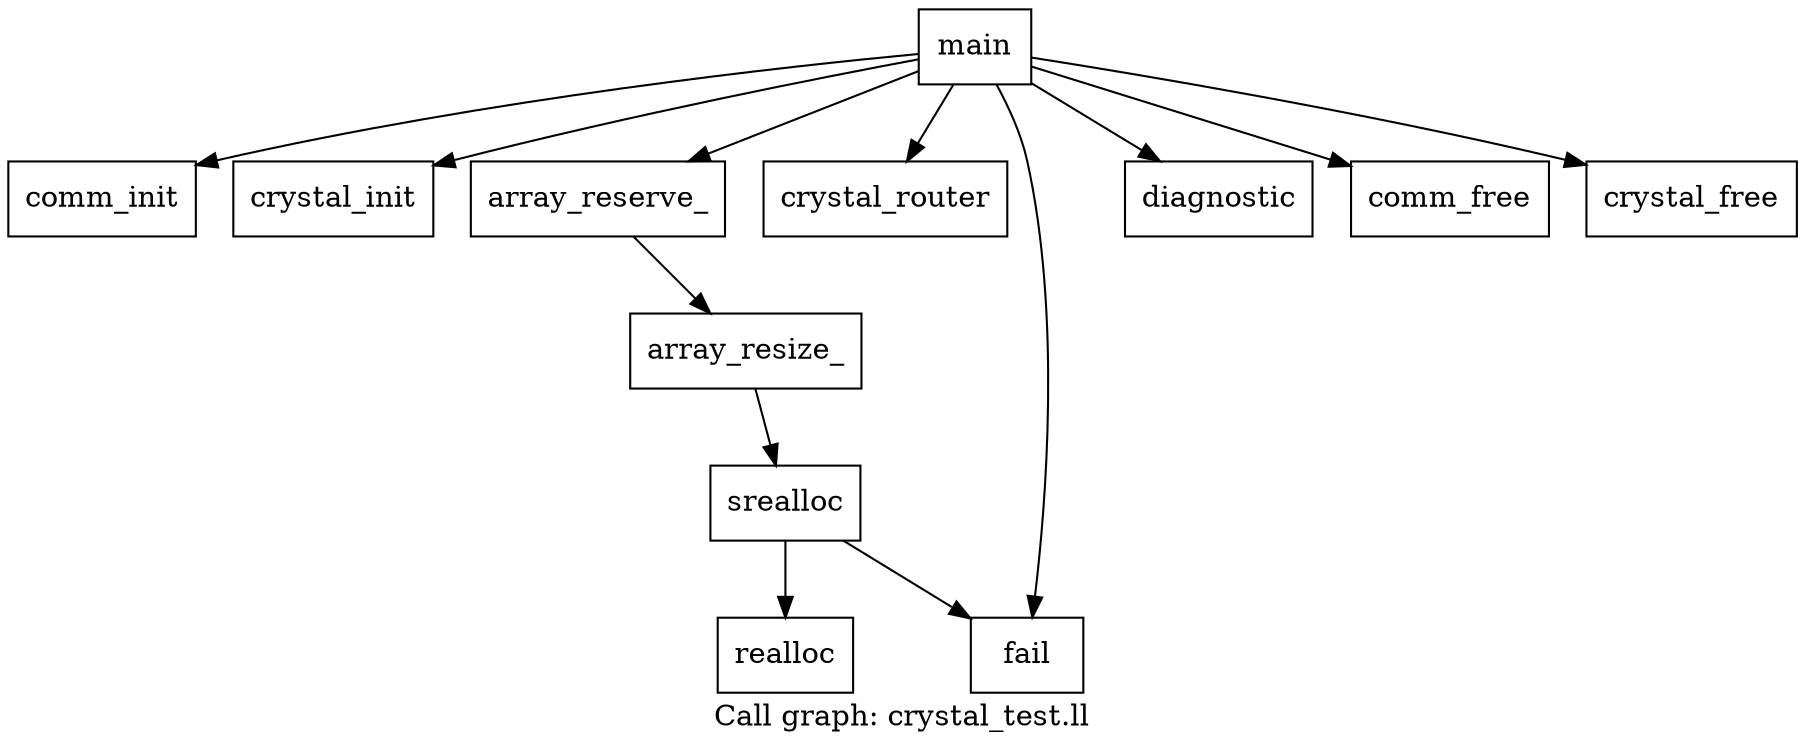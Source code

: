 digraph "Call graph: crystal_test.ll" {
	label="Call graph: crystal_test.ll";

	Node0x55616ff0d070 [shape=record,label="{main}"];
	Node0x55616ff0d070 -> Node0x55616ff0d120;
	Node0x55616ff0d070 -> Node0x55616ff0d5e0;
	Node0x55616ff0d070 -> Node0x55616ff0d660;
	Node0x55616ff0d070 -> Node0x55616ff0d6e0;
	Node0x55616ff0d070 -> Node0x55616ff0d760;
	Node0x55616ff0d070 -> Node0x55616ff0dcc0;
	Node0x55616ff0d070 -> Node0x55616ff0dc40;
	Node0x55616ff0d070 -> Node0x55616ff0d930;
	Node0x55616ff0dfb0 [shape=record,label="{realloc}"];
	Node0x55616ff0d120 [shape=record,label="{comm_init}"];
	Node0x55616ff0d5e0 [shape=record,label="{crystal_init}"];
	Node0x55616ff0d660 [shape=record,label="{array_reserve_}"];
	Node0x55616ff0d660 -> Node0x55616ff0ddc0;
	Node0x55616ff0d6e0 [shape=record,label="{crystal_router}"];
	Node0x55616ff0d760 [shape=record,label="{fail}"];
	Node0x55616ff0d930 [shape=record,label="{crystal_free}"];
	Node0x55616ff0dc40 [shape=record,label="{comm_free}"];
	Node0x55616ff0dcc0 [shape=record,label="{diagnostic}"];
	Node0x55616ff0ddc0 [shape=record,label="{array_resize_}"];
	Node0x55616ff0ddc0 -> Node0x55616ff0df00;
	Node0x55616ff0df00 [shape=record,label="{srealloc}"];
	Node0x55616ff0df00 -> Node0x55616ff0dfb0;
	Node0x55616ff0df00 -> Node0x55616ff0d760;
}
